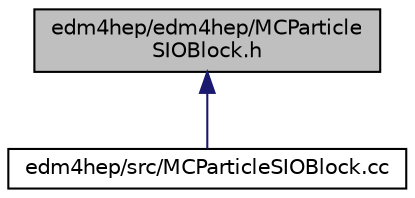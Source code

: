 digraph "edm4hep/edm4hep/MCParticleSIOBlock.h"
{
 // LATEX_PDF_SIZE
  edge [fontname="Helvetica",fontsize="10",labelfontname="Helvetica",labelfontsize="10"];
  node [fontname="Helvetica",fontsize="10",shape=record];
  Node1 [label="edm4hep/edm4hep/MCParticle\lSIOBlock.h",height=0.2,width=0.4,color="black", fillcolor="grey75", style="filled", fontcolor="black",tooltip=" "];
  Node1 -> Node2 [dir="back",color="midnightblue",fontsize="10",style="solid",fontname="Helvetica"];
  Node2 [label="edm4hep/src/MCParticleSIOBlock.cc",height=0.2,width=0.4,color="black", fillcolor="white", style="filled",URL="$_m_c_particle_s_i_o_block_8cc.html",tooltip=" "];
}
